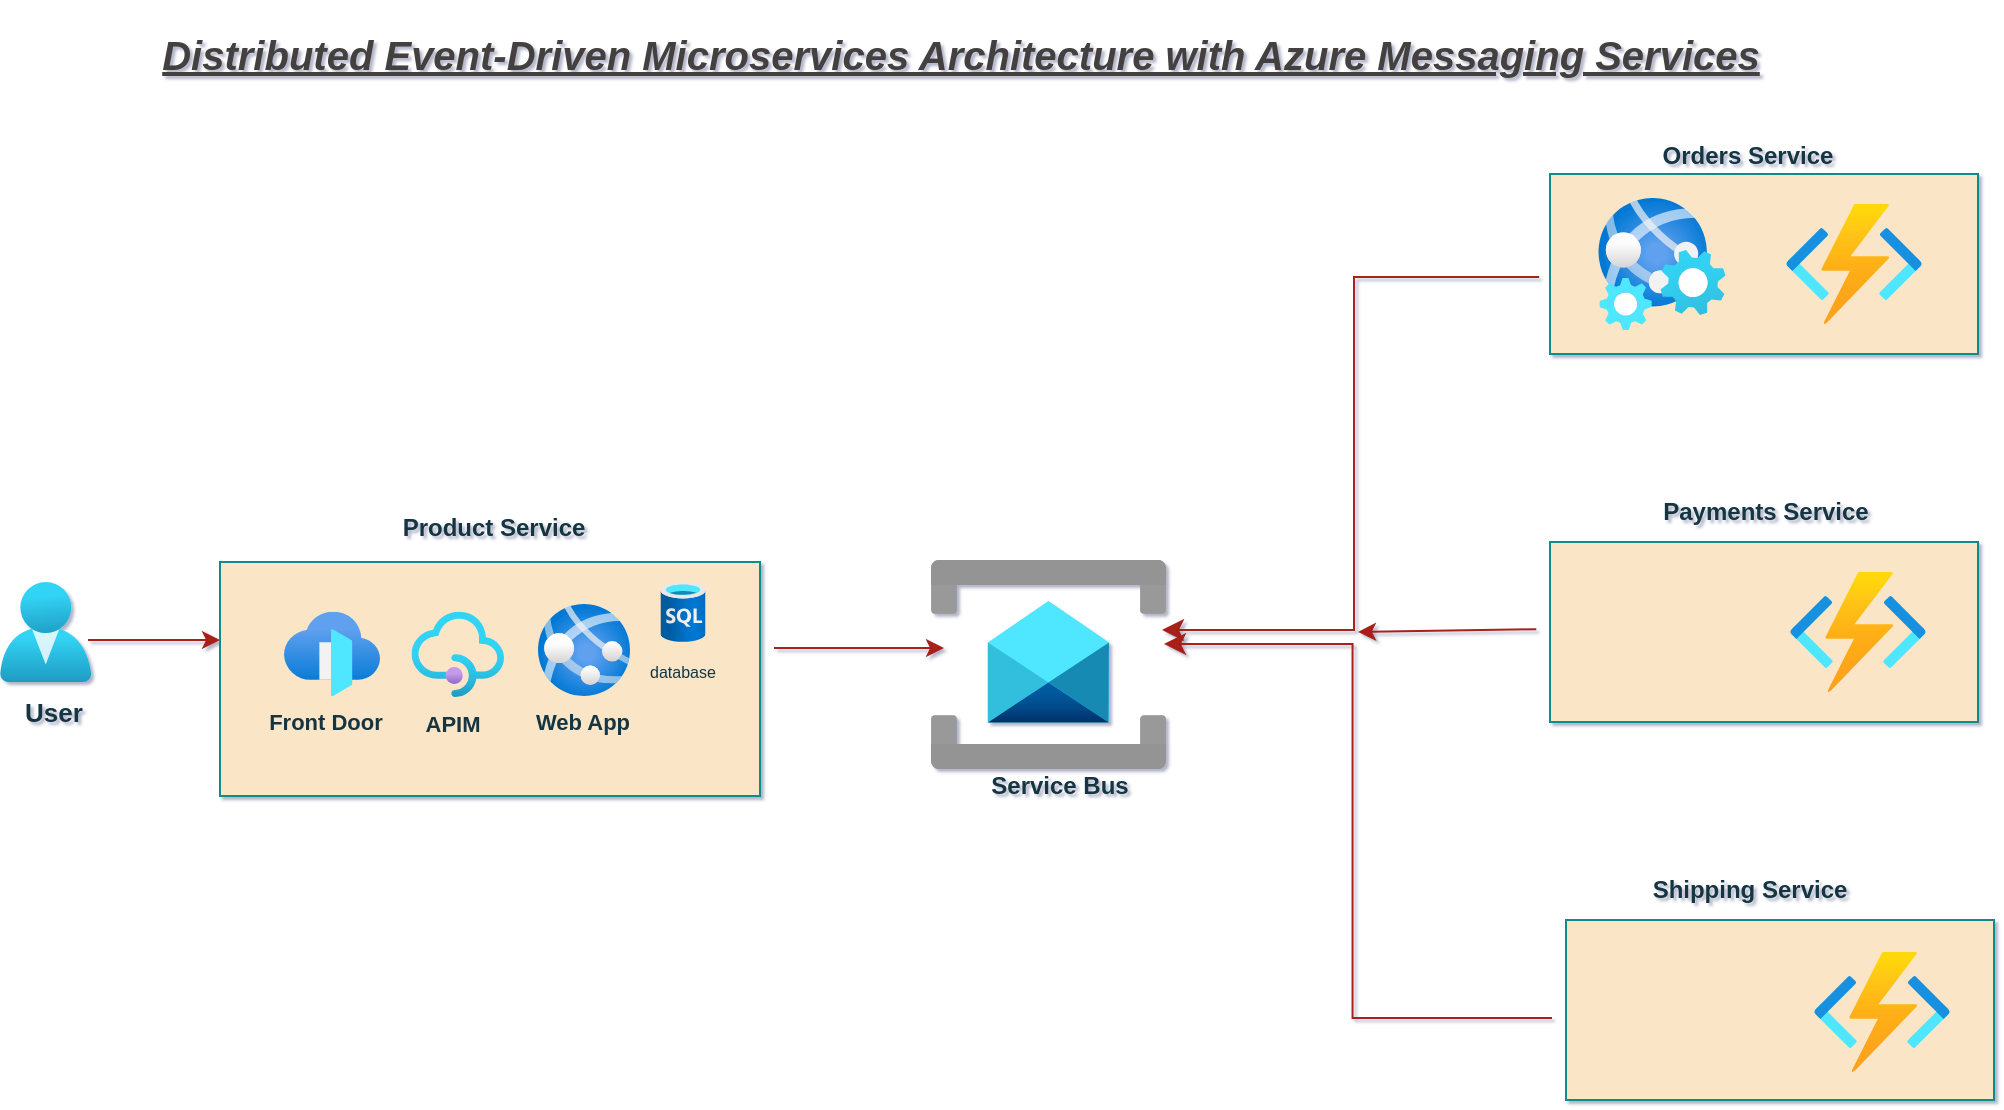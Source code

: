<mxfile version="26.2.14" pages="2">
  <diagram name="ServiceBus-EventDriven" id="KTqwcdXpjocmhjIUhx2A">
    <mxGraphModel dx="1418" dy="760" grid="0" gridSize="12" guides="1" tooltips="1" connect="1" arrows="1" fold="1" page="1" pageScale="1" pageWidth="1169" pageHeight="827" math="0" shadow="1">
      <root>
        <mxCell id="0" />
        <mxCell id="1" parent="0" />
        <mxCell id="YH1nLclGi4jUU_9F0U5y-1" value="" style="image;aspect=fixed;html=1;points=[];align=center;fontSize=12;image=img/lib/azure2/identity/Users.svg;labelBackgroundColor=none;fillColor=#FAE5C7;strokeColor=#0F8B8D;fontColor=#143642;" parent="1" vertex="1">
          <mxGeometry x="73" y="396" width="45.71" height="50" as="geometry" />
        </mxCell>
        <mxCell id="YH1nLclGi4jUU_9F0U5y-2" value="" style="endArrow=classic;html=1;rounded=0;exitX=0.963;exitY=0.56;exitDx=0;exitDy=0;exitPerimeter=0;labelBackgroundColor=none;strokeColor=#A8201A;fontColor=default;" parent="1" edge="1">
          <mxGeometry width="50" height="50" relative="1" as="geometry">
            <mxPoint x="117.019" y="425.0" as="sourcePoint" />
            <mxPoint x="183" y="425" as="targetPoint" />
          </mxGeometry>
        </mxCell>
        <mxCell id="YH1nLclGi4jUU_9F0U5y-3" value="" style="html=1;dashed=0;whiteSpace=wrap;labelBackgroundColor=none;fillColor=#FAE5C7;strokeColor=#0F8B8D;fontColor=#143642;" parent="1" vertex="1">
          <mxGeometry x="183" y="386" width="270" height="117" as="geometry" />
        </mxCell>
        <mxCell id="YH1nLclGi4jUU_9F0U5y-4" value="" style="image;aspect=fixed;html=1;points=[];align=center;fontSize=12;image=img/lib/azure2/networking/Front_Doors.svg;labelBackgroundColor=none;fillColor=#FAE5C7;strokeColor=#0F8B8D;fontColor=#143642;" parent="1" vertex="1">
          <mxGeometry x="215" y="410.82" width="48" height="42.35" as="geometry" />
        </mxCell>
        <mxCell id="YH1nLclGi4jUU_9F0U5y-5" value="" style="image;aspect=fixed;html=1;points=[];align=center;fontSize=12;image=img/lib/azure2/app_services/API_Management_Services.svg;labelBackgroundColor=none;fillColor=#FAE5C7;strokeColor=#0F8B8D;fontColor=#143642;" parent="1" vertex="1">
          <mxGeometry x="278.75" y="410.82" width="46.25" height="42.69" as="geometry" />
        </mxCell>
        <mxCell id="YH1nLclGi4jUU_9F0U5y-8" value="&lt;font&gt;&lt;b&gt;Front Door&lt;/b&gt;&lt;/font&gt;" style="html=1;dashed=0;whiteSpace=wrap;labelBackgroundColor=none;fillColor=none;strokeColor=none;fontColor=#143642;labelBorderColor=none;fontSize=11;" parent="1" vertex="1">
          <mxGeometry x="205" y="451" width="62" height="30" as="geometry" />
        </mxCell>
        <mxCell id="YH1nLclGi4jUU_9F0U5y-6" value="" style="image;aspect=fixed;html=1;points=[];align=center;fontSize=12;image=img/lib/azure2/app_services/App_Services.svg;labelBackgroundColor=none;fillColor=#FAE5C7;strokeColor=#0F8B8D;fontColor=#143642;" parent="1" vertex="1">
          <mxGeometry x="342" y="407" width="46" height="46" as="geometry" />
        </mxCell>
        <mxCell id="YH1nLclGi4jUU_9F0U5y-9" value="&lt;font&gt;&lt;b&gt;APIM&lt;/b&gt;&lt;/font&gt;" style="html=1;dashed=0;whiteSpace=wrap;labelBackgroundColor=none;fillColor=none;strokeColor=none;fontColor=#143642;labelBorderColor=none;fontSize=11;" parent="1" vertex="1">
          <mxGeometry x="271" y="454" width="57" height="26" as="geometry" />
        </mxCell>
        <mxCell id="YH1nLclGi4jUU_9F0U5y-10" value="&lt;font&gt;&lt;b&gt;Web App&lt;/b&gt;&lt;/font&gt;" style="html=1;dashed=0;whiteSpace=wrap;labelBackgroundColor=none;fillColor=none;strokeColor=none;fontColor=#143642;labelBorderColor=none;fontSize=11;" parent="1" vertex="1">
          <mxGeometry x="337" y="451" width="55" height="30" as="geometry" />
        </mxCell>
        <mxCell id="YH1nLclGi4jUU_9F0U5y-11" value="&lt;font&gt;&lt;b style=&quot;&quot;&gt;Payments Service&lt;/b&gt;&lt;/font&gt;" style="html=1;dashed=0;whiteSpace=wrap;labelBackgroundColor=none;fillColor=none;strokeColor=none;fontColor=#143642;labelBorderColor=none;" parent="1" vertex="1">
          <mxGeometry x="892" y="346" width="128" height="30" as="geometry" />
        </mxCell>
        <mxCell id="YH1nLclGi4jUU_9F0U5y-13" value="" style="endArrow=classic;html=1;rounded=0;labelBackgroundColor=none;strokeColor=#A8201A;fontColor=default;" parent="1" edge="1">
          <mxGeometry width="50" height="50" relative="1" as="geometry">
            <mxPoint x="460" y="429" as="sourcePoint" />
            <mxPoint x="545" y="429" as="targetPoint" />
          </mxGeometry>
        </mxCell>
        <mxCell id="YH1nLclGi4jUU_9F0U5y-17" value="" style="image;aspect=fixed;html=1;points=[];align=center;fontSize=12;image=img/lib/azure2/databases/SQL_Database.svg;strokeColor=#0F8B8D;fontColor=#143642;fillColor=#FAE5C7;labelBackgroundColor=none;" parent="1" vertex="1">
          <mxGeometry x="403.25" y="396" width="22.5" height="30" as="geometry" />
        </mxCell>
        <mxCell id="YH1nLclGi4jUU_9F0U5y-18" value="" style="image;aspect=fixed;html=1;points=[];align=center;fontSize=12;image=img/lib/azure2/integration/Service_Bus.svg;strokeColor=#0F8B8D;fontColor=#143642;fillColor=#FAE5C7;labelBackgroundColor=none;" parent="1" vertex="1">
          <mxGeometry x="538" y="385" width="118.47" height="104.53" as="geometry" />
        </mxCell>
        <mxCell id="YH1nLclGi4jUU_9F0U5y-19" value="&lt;b&gt;Service Bus&lt;/b&gt;" style="html=1;dashed=0;whiteSpace=wrap;labelBackgroundColor=none;fillColor=none;strokeColor=none;fontColor=#143642;labelBorderColor=none;" parent="1" vertex="1">
          <mxGeometry x="538.73" y="483" width="128" height="30" as="geometry" />
        </mxCell>
        <mxCell id="YH1nLclGi4jUU_9F0U5y-20" value="" style="edgeStyle=elbowEdgeStyle;elbow=horizontal;endArrow=classic;html=1;curved=0;rounded=0;endSize=8;startSize=8;strokeColor=#A8201A;fontColor=default;fillColor=#FAE5C7;entryX=-0.016;entryY=0.572;entryDx=0;entryDy=0;entryPerimeter=0;labelBackgroundColor=none;" parent="1" edge="1">
          <mxGeometry width="50" height="50" relative="1" as="geometry">
            <mxPoint x="842.576" y="243.48" as="sourcePoint" />
            <mxPoint x="654" y="420" as="targetPoint" />
            <Array as="points">
              <mxPoint x="750" y="300" />
            </Array>
          </mxGeometry>
        </mxCell>
        <mxCell id="YH1nLclGi4jUU_9F0U5y-21" value="" style="edgeStyle=elbowEdgeStyle;elbow=horizontal;endArrow=classic;html=1;curved=0;rounded=0;endSize=8;startSize=8;strokeColor=#A8201A;fontColor=default;fillColor=#FAE5C7;labelBackgroundColor=none;" parent="1" edge="1">
          <mxGeometry width="50" height="50" relative="1" as="geometry">
            <mxPoint x="849" y="614" as="sourcePoint" />
            <mxPoint x="655" y="427" as="targetPoint" />
            <Array as="points">
              <mxPoint x="749.27" y="307" />
            </Array>
          </mxGeometry>
        </mxCell>
        <mxCell id="YH1nLclGi4jUU_9F0U5y-22" value="" style="endArrow=classic;html=1;rounded=0;labelBackgroundColor=none;strokeColor=#A8201A;fontColor=default;entryX=0.065;entryY=0.5;entryDx=0;entryDy=0;entryPerimeter=0;" parent="1" edge="1">
          <mxGeometry width="50" height="50" relative="1" as="geometry">
            <mxPoint x="841.135" y="419.58" as="sourcePoint" />
            <mxPoint x="752" y="421" as="targetPoint" />
          </mxGeometry>
        </mxCell>
        <mxCell id="YH1nLclGi4jUU_9F0U5y-23" value="" style="html=1;dashed=0;whiteSpace=wrap;labelBackgroundColor=none;fillColor=#FAE5C7;strokeColor=#0F8B8D;fontColor=#143642;" parent="1" vertex="1">
          <mxGeometry x="848" y="192" width="214" height="90" as="geometry" />
        </mxCell>
        <mxCell id="YH1nLclGi4jUU_9F0U5y-24" value="" style="html=1;dashed=0;whiteSpace=wrap;labelBackgroundColor=none;fillColor=#FAE5C7;strokeColor=#0F8B8D;fontColor=#143642;" parent="1" vertex="1">
          <mxGeometry x="848" y="376" width="214" height="90" as="geometry" />
        </mxCell>
        <mxCell id="YH1nLclGi4jUU_9F0U5y-25" value="" style="html=1;dashed=0;whiteSpace=wrap;labelBackgroundColor=none;fillColor=#FAE5C7;strokeColor=#0F8B8D;fontColor=#143642;" parent="1" vertex="1">
          <mxGeometry x="856" y="565" width="214" height="90" as="geometry" />
        </mxCell>
        <mxCell id="YH1nLclGi4jUU_9F0U5y-26" value="" style="image;aspect=fixed;html=1;points=[];align=center;fontSize=12;image=img/lib/azure2/preview/Web_Environment.svg;strokeColor=#0F8B8D;fontColor=#143642;fillColor=#FAE5C7;labelBackgroundColor=none;" parent="1" vertex="1">
          <mxGeometry x="872" y="204" width="64" height="66" as="geometry" />
        </mxCell>
        <mxCell id="YH1nLclGi4jUU_9F0U5y-28" value="" style="image;aspect=fixed;html=1;points=[];align=center;fontSize=12;image=img/lib/azure2/compute/Function_Apps.svg;strokeColor=#0F8B8D;fontColor=#143642;fillColor=#FAE5C7;labelBackgroundColor=none;" parent="1" vertex="1">
          <mxGeometry x="966" y="207" width="68" height="60" as="geometry" />
        </mxCell>
        <mxCell id="YH1nLclGi4jUU_9F0U5y-29" value="" style="image;aspect=fixed;html=1;points=[];align=center;fontSize=12;image=img/lib/azure2/compute/Function_Apps.svg;strokeColor=#0F8B8D;fontColor=#143642;fillColor=#FAE5C7;labelBackgroundColor=none;" parent="1" vertex="1">
          <mxGeometry x="968" y="391" width="68" height="60" as="geometry" />
        </mxCell>
        <mxCell id="YH1nLclGi4jUU_9F0U5y-30" value="" style="image;aspect=fixed;html=1;points=[];align=center;fontSize=12;image=img/lib/azure2/compute/Function_Apps.svg;strokeColor=#0F8B8D;fontColor=#143642;fillColor=#FAE5C7;labelBackgroundColor=none;" parent="1" vertex="1">
          <mxGeometry x="980" y="581" width="68" height="60" as="geometry" />
        </mxCell>
        <mxCell id="YH1nLclGi4jUU_9F0U5y-33" value="&lt;font&gt;&lt;b style=&quot;&quot;&gt;Product Service&lt;/b&gt;&lt;/font&gt;" style="html=1;dashed=0;whiteSpace=wrap;labelBackgroundColor=none;fillColor=none;strokeColor=none;fontColor=#143642;labelBorderColor=none;" parent="1" vertex="1">
          <mxGeometry x="256" y="354" width="128" height="30" as="geometry" />
        </mxCell>
        <mxCell id="YH1nLclGi4jUU_9F0U5y-34" value="&lt;font&gt;&lt;b style=&quot;&quot;&gt;Orders Service&lt;/b&gt;&lt;/font&gt;" style="html=1;dashed=0;whiteSpace=wrap;labelBackgroundColor=none;fillColor=none;strokeColor=none;fontColor=#143642;labelBorderColor=none;" parent="1" vertex="1">
          <mxGeometry x="883" y="168" width="128" height="30" as="geometry" />
        </mxCell>
        <mxCell id="YH1nLclGi4jUU_9F0U5y-35" value="&lt;font&gt;&lt;b style=&quot;&quot;&gt;Shipping Service&lt;/b&gt;&lt;/font&gt;" style="html=1;dashed=0;whiteSpace=wrap;labelBackgroundColor=none;fillColor=none;strokeColor=none;fontColor=#143642;labelBorderColor=none;" parent="1" vertex="1">
          <mxGeometry x="884" y="535" width="128" height="30" as="geometry" />
        </mxCell>
        <mxCell id="YH1nLclGi4jUU_9F0U5y-37" value="&lt;font&gt;database&lt;/font&gt;" style="html=1;dashed=0;whiteSpace=wrap;labelBackgroundColor=none;fillColor=none;strokeColor=none;fontColor=#143642;labelBorderColor=none;fontSize=8;" parent="1" vertex="1">
          <mxGeometry x="386" y="426" width="57" height="30" as="geometry" />
        </mxCell>
        <mxCell id="MeukKZZeisnqmBMGz0VK-1" value="" style="shape=image;html=1;verticalAlign=top;verticalLabelPosition=bottom;labelBackgroundColor=#ffffff;imageAspect=0;aspect=fixed;image=https://cdn0.iconfinder.com/data/icons/business-startup-10/50/19-128.png;strokeColor=#0F8B8D;fontColor=#143642;fillColor=#FAE5C7;" parent="1" vertex="1">
          <mxGeometry x="872" y="381.5" width="71" height="71" as="geometry" />
        </mxCell>
        <mxCell id="MeukKZZeisnqmBMGz0VK-2" value="" style="shape=image;html=1;verticalAlign=top;verticalLabelPosition=bottom;labelBackgroundColor=#ffffff;imageAspect=0;aspect=fixed;image=https://cdn0.iconfinder.com/data/icons/elasto-online-store/26/00-ELASTOFONT-STORE-READY_delivery-128.png;strokeColor=#0F8B8D;fontColor=#143642;fillColor=#FAE5C7;" parent="1" vertex="1">
          <mxGeometry x="876" y="565" width="86" height="86" as="geometry" />
        </mxCell>
        <mxCell id="6iMibQRNK-gj-JR9yRj--1" value="&lt;b style=&quot;&quot;&gt;&lt;font style=&quot;font-size: 13px;&quot;&gt;User&lt;/font&gt;&lt;/b&gt;" style="html=1;dashed=0;whiteSpace=wrap;labelBackgroundColor=none;fillColor=none;strokeColor=none;fontColor=#143642;labelBorderColor=none;" parent="1" vertex="1">
          <mxGeometry x="76" y="446" width="48" height="30" as="geometry" />
        </mxCell>
        <mxCell id="6iMibQRNK-gj-JR9yRj--4" value="&lt;font&gt;&lt;i&gt;Distributed Event-Driven Microservices Architecture with Azure Messaging Services&lt;/i&gt;&lt;/font&gt;" style="html=1;dashed=0;labelBackgroundColor=none;fillColor=none;strokeColor=none;fontColor=light-dark(#444141, #adcad5);labelBorderColor=none;fontStyle=5;fontSize=20;whiteSpace=wrap;" parent="1" vertex="1">
          <mxGeometry x="142" y="105" width="823" height="54" as="geometry" />
        </mxCell>
      </root>
    </mxGraphModel>
  </diagram>
  <diagram id="KO4DcKU-G38dI12ZryxS" name="EventGrid-EventDriven">
    <mxGraphModel dx="1418" dy="760" grid="0" gridSize="12" guides="1" tooltips="1" connect="1" arrows="1" fold="1" page="1" pageScale="1" pageWidth="1169" pageHeight="827" math="0" shadow="0">
      <root>
        <mxCell id="0" />
        <mxCell id="1" parent="0" />
        <mxCell id="_cwM8QqdAKs7x5W7tH98-1" value="" style="image;aspect=fixed;html=1;points=[];align=center;fontSize=12;image=img/lib/azure2/identity/Users.svg;labelBackgroundColor=none;fillColor=#FAE5C7;strokeColor=#0F8B8D;fontColor=#143642;" vertex="1" parent="1">
          <mxGeometry x="102" y="412" width="45.71" height="50" as="geometry" />
        </mxCell>
        <mxCell id="_cwM8QqdAKs7x5W7tH98-2" value="" style="endArrow=classic;html=1;rounded=0;exitX=0.963;exitY=0.56;exitDx=0;exitDy=0;exitPerimeter=0;labelBackgroundColor=none;strokeColor=#A8201A;fontColor=default;" edge="1" parent="1">
          <mxGeometry width="50" height="50" relative="1" as="geometry">
            <mxPoint x="144.019" y="441.0" as="sourcePoint" />
            <mxPoint x="210" y="441" as="targetPoint" />
          </mxGeometry>
        </mxCell>
        <mxCell id="_cwM8QqdAKs7x5W7tH98-3" value="" style="html=1;dashed=0;whiteSpace=wrap;labelBackgroundColor=none;fillColor=#FAE5C7;strokeColor=#0F8B8D;fontColor=#143642;" vertex="1" parent="1">
          <mxGeometry x="212" y="402" width="193" height="90" as="geometry" />
        </mxCell>
        <mxCell id="_cwM8QqdAKs7x5W7tH98-4" value="" style="image;aspect=fixed;html=1;points=[];align=center;fontSize=12;image=img/lib/azure2/networking/Front_Doors.svg;labelBackgroundColor=none;fillColor=#FAE5C7;strokeColor=#0F8B8D;fontColor=#143642;" vertex="1" parent="1">
          <mxGeometry x="222" y="416.82" width="48" height="42.35" as="geometry" />
        </mxCell>
        <mxCell id="_cwM8QqdAKs7x5W7tH98-5" value="" style="image;aspect=fixed;html=1;points=[];align=center;fontSize=12;image=img/lib/azure2/app_services/API_Management_Services.svg;labelBackgroundColor=none;fillColor=#FAE5C7;strokeColor=#0F8B8D;fontColor=#143642;" vertex="1" parent="1">
          <mxGeometry x="285.75" y="418.82" width="46.25" height="42.69" as="geometry" />
        </mxCell>
        <mxCell id="_cwM8QqdAKs7x5W7tH98-6" value="&lt;font style=&quot;font-size: 8px;&quot;&gt;&lt;b&gt;Front Door&lt;/b&gt;&lt;/font&gt;" style="html=1;dashed=0;whiteSpace=wrap;labelBackgroundColor=none;fillColor=none;strokeColor=none;fontColor=#143642;labelBorderColor=none;" vertex="1" parent="1">
          <mxGeometry x="225" y="457" width="48" height="30" as="geometry" />
        </mxCell>
        <mxCell id="_cwM8QqdAKs7x5W7tH98-7" value="" style="image;aspect=fixed;html=1;points=[];align=center;fontSize=12;image=img/lib/azure2/app_services/App_Services.svg;labelBackgroundColor=none;fillColor=#FAE5C7;strokeColor=#0F8B8D;fontColor=#143642;" vertex="1" parent="1">
          <mxGeometry x="342" y="416" width="46" height="46" as="geometry" />
        </mxCell>
        <mxCell id="_cwM8QqdAKs7x5W7tH98-8" value="&lt;font style=&quot;font-size: 8px;&quot;&gt;&lt;b&gt;APIM&lt;/b&gt;&lt;/font&gt;" style="html=1;dashed=0;whiteSpace=wrap;labelBackgroundColor=none;fillColor=none;strokeColor=none;fontColor=#143642;labelBorderColor=none;" vertex="1" parent="1">
          <mxGeometry x="282" y="460" width="48" height="26" as="geometry" />
        </mxCell>
        <mxCell id="_cwM8QqdAKs7x5W7tH98-9" value="&lt;font style=&quot;font-size: 8px;&quot;&gt;&lt;b&gt;Web App&lt;/b&gt;&lt;/font&gt;" style="html=1;dashed=0;whiteSpace=wrap;labelBackgroundColor=none;fillColor=none;strokeColor=none;fontColor=#143642;labelBorderColor=none;" vertex="1" parent="1">
          <mxGeometry x="340" y="457" width="48" height="30" as="geometry" />
        </mxCell>
        <mxCell id="_cwM8QqdAKs7x5W7tH98-10" value="&lt;font&gt;&lt;b style=&quot;&quot;&gt;Payments Process&lt;/b&gt;&lt;/font&gt;" style="html=1;dashed=0;whiteSpace=wrap;labelBackgroundColor=none;fillColor=none;strokeColor=none;fontColor=#143642;labelBorderColor=none;" vertex="1" parent="1">
          <mxGeometry x="887" y="364" width="128" height="30" as="geometry" />
        </mxCell>
        <mxCell id="_cwM8QqdAKs7x5W7tH98-11" value="" style="endArrow=classic;html=1;rounded=0;exitX=0.963;exitY=0.56;exitDx=0;exitDy=0;exitPerimeter=0;labelBackgroundColor=none;strokeColor=#A8201A;fontColor=default;" edge="1" parent="1">
          <mxGeometry width="50" height="50" relative="1" as="geometry">
            <mxPoint x="405.6" y="440.16" as="sourcePoint" />
            <mxPoint x="464" y="440" as="targetPoint" />
          </mxGeometry>
        </mxCell>
        <mxCell id="_cwM8QqdAKs7x5W7tH98-14" value="&lt;b&gt;Cosmos DB&lt;/b&gt;" style="html=1;dashed=0;whiteSpace=wrap;labelBackgroundColor=none;fillColor=none;strokeColor=none;fontColor=#143642;labelBorderColor=none;" vertex="1" parent="1">
          <mxGeometry x="427.73" y="480" width="128" height="30" as="geometry" />
        </mxCell>
        <mxCell id="_cwM8QqdAKs7x5W7tH98-18" value="" style="html=1;dashed=0;whiteSpace=wrap;labelBackgroundColor=none;fillColor=#FAE5C7;strokeColor=#0F8B8D;fontColor=#143642;" vertex="1" parent="1">
          <mxGeometry x="854" y="210" width="214" height="90" as="geometry" />
        </mxCell>
        <mxCell id="_cwM8QqdAKs7x5W7tH98-19" value="" style="html=1;dashed=0;whiteSpace=wrap;labelBackgroundColor=none;fillColor=#FAE5C7;strokeColor=#0F8B8D;fontColor=#143642;" vertex="1" parent="1">
          <mxGeometry x="854" y="394" width="214" height="90" as="geometry" />
        </mxCell>
        <mxCell id="_cwM8QqdAKs7x5W7tH98-20" value="" style="html=1;dashed=0;whiteSpace=wrap;labelBackgroundColor=none;fillColor=#FAE5C7;strokeColor=#0F8B8D;fontColor=#143642;" vertex="1" parent="1">
          <mxGeometry x="859" y="597" width="214" height="90" as="geometry" />
        </mxCell>
        <mxCell id="_cwM8QqdAKs7x5W7tH98-21" value="" style="image;aspect=fixed;html=1;points=[];align=center;fontSize=12;image=img/lib/azure2/preview/Web_Environment.svg;strokeColor=#0F8B8D;fontColor=#143642;fillColor=#FAE5C7;" vertex="1" parent="1">
          <mxGeometry x="878" y="222" width="64" height="66" as="geometry" />
        </mxCell>
        <mxCell id="_cwM8QqdAKs7x5W7tH98-22" value="" style="image;aspect=fixed;html=1;points=[];align=center;fontSize=12;image=img/lib/azure2/compute/Function_Apps.svg;strokeColor=#0F8B8D;fontColor=#143642;fillColor=#FAE5C7;" vertex="1" parent="1">
          <mxGeometry x="974" y="222" width="68" height="60" as="geometry" />
        </mxCell>
        <mxCell id="_cwM8QqdAKs7x5W7tH98-23" value="" style="image;aspect=fixed;html=1;points=[];align=center;fontSize=12;image=img/lib/azure2/compute/Function_Apps.svg;strokeColor=#0F8B8D;fontColor=#143642;fillColor=#FAE5C7;" vertex="1" parent="1">
          <mxGeometry x="974" y="403" width="68" height="60" as="geometry" />
        </mxCell>
        <mxCell id="_cwM8QqdAKs7x5W7tH98-24" value="" style="image;aspect=fixed;html=1;points=[];align=center;fontSize=12;image=img/lib/azure2/compute/Function_Apps.svg;strokeColor=#0F8B8D;fontColor=#143642;fillColor=#FAE5C7;" vertex="1" parent="1">
          <mxGeometry x="986" y="610" width="68" height="60" as="geometry" />
        </mxCell>
        <mxCell id="_cwM8QqdAKs7x5W7tH98-25" value="Payment" style="html=1;whiteSpace=wrap;strokeColor=none;fillColor=#0079D6;labelPosition=center;verticalLabelPosition=middle;verticalAlign=top;align=center;fontSize=12;outlineConnect=0;spacingTop=-6;fontColor=#FFFFFF;shape=mxgraph.sitemap.payment;" vertex="1" parent="1">
          <mxGeometry x="869.5" y="411.17" width="81" height="52" as="geometry" />
        </mxCell>
        <mxCell id="_cwM8QqdAKs7x5W7tH98-26" value="&lt;font&gt;&lt;b style=&quot;&quot;&gt;Product Service&lt;/b&gt;&lt;/font&gt;" style="html=1;dashed=0;whiteSpace=wrap;labelBackgroundColor=none;fillColor=none;strokeColor=none;fontColor=#143642;labelBorderColor=none;" vertex="1" parent="1">
          <mxGeometry x="250" y="376" width="128" height="30" as="geometry" />
        </mxCell>
        <mxCell id="_cwM8QqdAKs7x5W7tH98-27" value="&lt;font&gt;&lt;b style=&quot;&quot;&gt;Orders Service&lt;/b&gt;&lt;/font&gt;" style="html=1;dashed=0;whiteSpace=wrap;labelBackgroundColor=none;fillColor=none;strokeColor=none;fontColor=#143642;labelBorderColor=none;" vertex="1" parent="1">
          <mxGeometry x="889" y="185" width="128" height="30" as="geometry" />
        </mxCell>
        <mxCell id="_cwM8QqdAKs7x5W7tH98-28" value="&lt;font&gt;&lt;b style=&quot;&quot;&gt;Notifications Service&lt;/b&gt;&lt;/font&gt;" style="html=1;dashed=0;whiteSpace=wrap;labelBackgroundColor=none;fillColor=none;strokeColor=none;fontColor=#143642;labelBorderColor=none;" vertex="1" parent="1">
          <mxGeometry x="899" y="572" width="128" height="23" as="geometry" />
        </mxCell>
        <mxCell id="_cwM8QqdAKs7x5W7tH98-29" value="" style="points=[[0.015,0.015,0],[0.985,0.015,0],[0.985,0.985,0],[0.015,0.985,0],[0.25,0,0],[0.5,0,0],[0.75,0,0],[1,0.25,0],[1,0.5,0],[1,0.75,0],[0.75,1,0],[0.5,1,0],[0.25,1,0],[0,0.75,0],[0,0.5,0],[0,0.25,0]];verticalLabelPosition=bottom;html=1;verticalAlign=top;aspect=fixed;align=center;pointerEvents=1;shape=mxgraph.cisco19.rect;prIcon=email_security;fillColor=#FAFAFA;strokeColor=#005073;fontColor=#143642;" vertex="1" parent="1">
          <mxGeometry x="889" y="612" width="64" height="50" as="geometry" />
        </mxCell>
        <mxCell id="cPL-Vsk3uzcYt9DinLjs-2" value="" style="image;aspect=fixed;html=1;points=[];align=center;fontSize=12;image=img/lib/azure2/databases/Azure_Cosmos_DB.svg;strokeColor=#0F8B8D;fontColor=#143642;fillColor=#FAE5C7;" vertex="1" parent="1">
          <mxGeometry x="452" y="400" width="84" height="84" as="geometry" />
        </mxCell>
        <mxCell id="cPL-Vsk3uzcYt9DinLjs-3" value="" style="image;aspect=fixed;html=1;points=[];align=center;fontSize=12;image=img/lib/mscae/Event_Grid.svg;strokeColor=#0F8B8D;fontColor=#143642;fillColor=#FAE5C7;" vertex="1" parent="1">
          <mxGeometry x="653" y="404.17" width="86.83" height="86.83" as="geometry" />
        </mxCell>
        <mxCell id="r2VehVNjIHlXHEVAcEc8-1" value="" style="edgeStyle=elbowEdgeStyle;elbow=horizontal;endArrow=classic;html=1;curved=0;rounded=0;endSize=8;startSize=8;strokeColor=#A8201A;fontColor=#143642;fillColor=#FAE5C7;entryX=-0.016;entryY=0.572;entryDx=0;entryDy=0;entryPerimeter=0;strokeWidth=2;" edge="1" parent="1">
          <mxGeometry width="50" height="50" relative="1" as="geometry">
            <mxPoint x="749" y="438" as="sourcePoint" />
            <mxPoint x="853" y="261" as="targetPoint" />
            <Array as="points">
              <mxPoint x="760" y="318" />
            </Array>
          </mxGeometry>
        </mxCell>
        <mxCell id="r2VehVNjIHlXHEVAcEc8-2" value="" style="edgeStyle=elbowEdgeStyle;elbow=horizontal;endArrow=classic;html=1;curved=0;rounded=0;endSize=8;startSize=8;strokeColor=#A8201A;fontColor=#143642;fillColor=#FAE5C7;strokeWidth=2;entryX=-0.023;entryY=0.4;entryDx=0;entryDy=0;entryPerimeter=0;" edge="1" parent="1" target="_cwM8QqdAKs7x5W7tH98-20">
          <mxGeometry width="50" height="50" relative="1" as="geometry">
            <mxPoint x="725" y="438" as="sourcePoint" />
            <mxPoint x="849" y="633" as="targetPoint" />
            <Array as="points">
              <mxPoint x="759.27" y="318" />
            </Array>
          </mxGeometry>
        </mxCell>
        <mxCell id="r2VehVNjIHlXHEVAcEc8-3" value="" style="endArrow=classic;html=1;rounded=0;labelBackgroundColor=none;strokeColor=#A8201A;fontColor=default;entryX=0.065;entryY=0.5;entryDx=0;entryDy=0;entryPerimeter=0;strokeWidth=2;" edge="1" parent="1">
          <mxGeometry width="50" height="50" relative="1" as="geometry">
            <mxPoint x="761" y="438" as="sourcePoint" />
            <mxPoint x="850.135" y="436.58" as="targetPoint" />
          </mxGeometry>
        </mxCell>
        <mxCell id="r2VehVNjIHlXHEVAcEc8-4" value="" style="edgeStyle=elbowEdgeStyle;elbow=vertical;endArrow=classic;html=1;curved=0;rounded=0;endSize=8;startSize=8;strokeColor=#A8201A;fontColor=#143642;fillColor=#FAE5C7;exitX=0.406;exitY=0;exitDx=0;exitDy=0;exitPerimeter=0;strokeWidth=2;entryX=0.512;entryY=-0.048;entryDx=0;entryDy=0;entryPerimeter=0;" edge="1" parent="1" source="_cwM8QqdAKs7x5W7tH98-27" target="cPL-Vsk3uzcYt9DinLjs-2">
          <mxGeometry width="50" height="50" relative="1" as="geometry">
            <mxPoint x="941" y="174" as="sourcePoint" />
            <mxPoint x="545" y="390" as="targetPoint" />
            <Array as="points">
              <mxPoint x="737" y="138" />
            </Array>
          </mxGeometry>
        </mxCell>
        <mxCell id="r2VehVNjIHlXHEVAcEc8-5" value="" style="edgeStyle=elbowEdgeStyle;elbow=vertical;endArrow=classic;html=1;curved=0;rounded=0;endSize=8;startSize=8;strokeColor=#A8201A;fontColor=#143642;fillColor=#FAE5C7;strokeWidth=2;entryX=0.5;entryY=1;entryDx=0;entryDy=0;" edge="1" parent="1" source="_cwM8QqdAKs7x5W7tH98-20" target="_cwM8QqdAKs7x5W7tH98-14">
          <mxGeometry width="50" height="50" relative="1" as="geometry">
            <mxPoint x="953" y="260" as="sourcePoint" />
            <mxPoint x="494" y="546" as="targetPoint" />
            <Array as="points">
              <mxPoint x="845" y="753" />
            </Array>
          </mxGeometry>
        </mxCell>
        <mxCell id="r2VehVNjIHlXHEVAcEc8-6" value="" style="edgeStyle=elbowEdgeStyle;elbow=vertical;endArrow=classic;html=1;curved=0;rounded=0;endSize=8;startSize=8;strokeColor=#A8201A;fontColor=#143642;fillColor=#FAE5C7;strokeWidth=2;" edge="1" parent="1" source="_cwM8QqdAKs7x5W7tH98-28">
          <mxGeometry width="50" height="50" relative="1" as="geometry">
            <mxPoint x="946.96" y="546" as="sourcePoint" />
            <mxPoint x="497" y="546" as="targetPoint" />
            <Array as="points">
              <mxPoint x="737" y="546" />
            </Array>
          </mxGeometry>
        </mxCell>
        <mxCell id="r2VehVNjIHlXHEVAcEc8-7" value="&lt;b&gt;Event Grid&lt;/b&gt;" style="html=1;dashed=0;whiteSpace=wrap;labelBackgroundColor=none;fillColor=none;strokeColor=none;fontColor=#143642;labelBorderColor=none;" vertex="1" parent="1">
          <mxGeometry x="636.73" y="490" width="128" height="30" as="geometry" />
        </mxCell>
        <mxCell id="r2VehVNjIHlXHEVAcEc8-8" value="" style="endArrow=classic;html=1;rounded=0;labelBackgroundColor=none;strokeColor=#A8201A;fontColor=default;strokeWidth=2;exitX=0.988;exitY=0.536;exitDx=0;exitDy=0;exitPerimeter=0;" edge="1" parent="1" source="cPL-Vsk3uzcYt9DinLjs-2">
          <mxGeometry width="50" height="50" relative="1" as="geometry">
            <mxPoint x="574" y="445" as="sourcePoint" />
            <mxPoint x="653" y="444" as="targetPoint" />
          </mxGeometry>
        </mxCell>
        <mxCell id="r2VehVNjIHlXHEVAcEc8-9" value="&lt;b&gt;&lt;font style=&quot;font-size: 10px;&quot;&gt;ChangeFeed&lt;/font&gt;&lt;/b&gt;" style="html=1;dashed=0;whiteSpace=wrap;labelBackgroundColor=none;fillColor=none;strokeColor=none;fontColor=#143642;labelBorderColor=none;" vertex="1" parent="1">
          <mxGeometry x="528" y="416.82" width="128" height="30" as="geometry" />
        </mxCell>
        <mxCell id="r2VehVNjIHlXHEVAcEc8-10" value="&lt;b style=&quot;&quot;&gt;&lt;font style=&quot;font-size: 13px;&quot;&gt;User&lt;/font&gt;&lt;/b&gt;" style="html=1;dashed=0;whiteSpace=wrap;labelBackgroundColor=none;fillColor=none;strokeColor=none;fontColor=#143642;labelBorderColor=none;" vertex="1" parent="1">
          <mxGeometry x="100" y="460" width="48" height="30" as="geometry" />
        </mxCell>
        <mxCell id="yzl0u4yyJkgpFMJ9v2Kg-1" value="&lt;font&gt;&lt;span&gt;&lt;br&gt;Event-Driven Microservices Architecture with Azure Event Grid and Cosmos DB&lt;/span&gt;&lt;/font&gt;&lt;div&gt;&lt;br&gt;&lt;/div&gt;" style="html=1;dashed=0;whiteSpace=wrap;labelBackgroundColor=none;fillColor=none;strokeColor=none;fontColor=#143642;labelBorderColor=none;fontStyle=7;fontSize=20;" vertex="1" parent="1">
          <mxGeometry x="142" y="66" width="798" height="54" as="geometry" />
        </mxCell>
      </root>
    </mxGraphModel>
  </diagram>
</mxfile>
